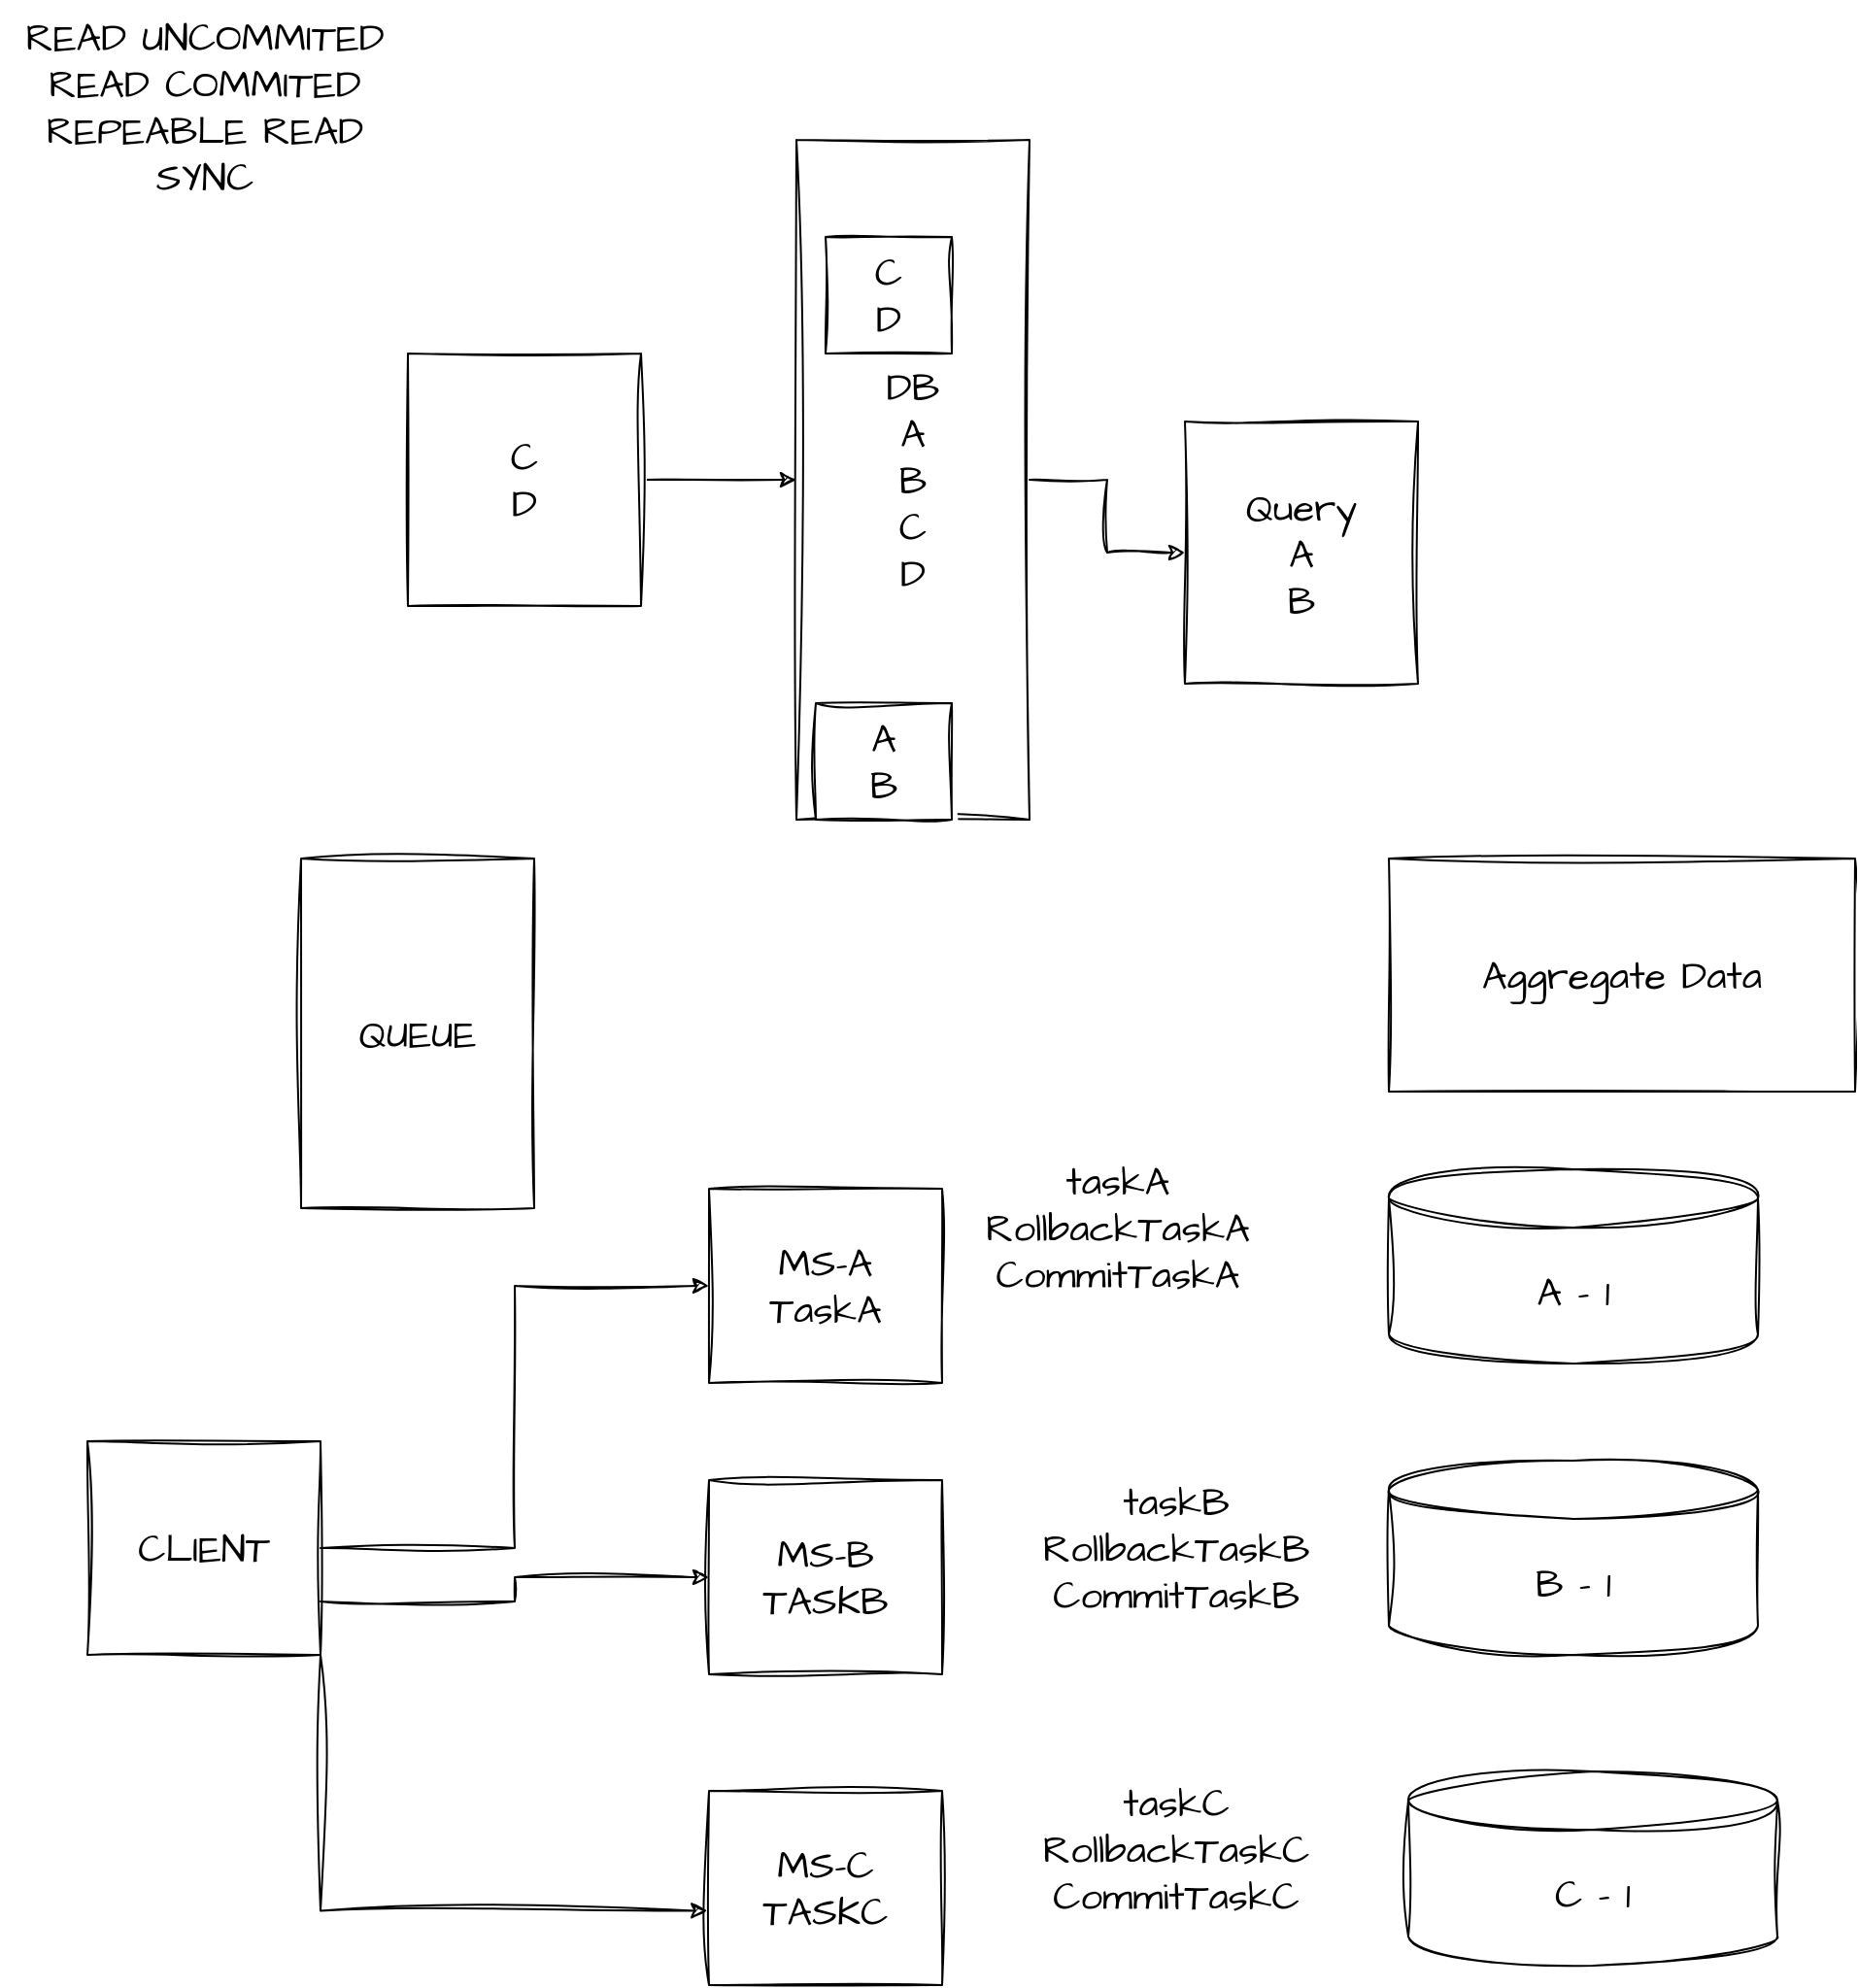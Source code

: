 <mxfile version="22.1.2" type="device">
  <diagram name="Page-1" id="o1WO20un-OOi3odAj9UL">
    <mxGraphModel dx="5845" dy="4130" grid="1" gridSize="10" guides="1" tooltips="1" connect="1" arrows="1" fold="1" page="1" pageScale="1" pageWidth="4681" pageHeight="3300" math="0" shadow="0">
      <root>
        <mxCell id="0" />
        <mxCell id="1" parent="0" />
        <mxCell id="7uccOjwFSfvhtbrGH7Pw-1" value="READ UNCOMMITED&lt;br&gt;READ COMMITED&lt;br&gt;REPEABLE READ&lt;br&gt;SYNC&lt;br&gt;" style="text;html=1;align=center;verticalAlign=middle;resizable=0;points=[];autosize=1;strokeColor=none;fillColor=none;fontSize=20;fontFamily=Architects Daughter;" vertex="1" parent="1">
          <mxGeometry x="-45" y="-2" width="210" height="110" as="geometry" />
        </mxCell>
        <mxCell id="7uccOjwFSfvhtbrGH7Pw-4" value="" style="edgeStyle=orthogonalEdgeStyle;rounded=0;sketch=1;hachureGap=4;jiggle=2;curveFitting=1;orthogonalLoop=1;jettySize=auto;html=1;fontFamily=Architects Daughter;fontSource=https%3A%2F%2Ffonts.googleapis.com%2Fcss%3Ffamily%3DArchitects%2BDaughter;fontSize=16;" edge="1" parent="1" source="7uccOjwFSfvhtbrGH7Pw-2" target="7uccOjwFSfvhtbrGH7Pw-3">
          <mxGeometry relative="1" as="geometry" />
        </mxCell>
        <mxCell id="7uccOjwFSfvhtbrGH7Pw-2" value="C&lt;br&gt;D" style="rounded=0;whiteSpace=wrap;html=1;sketch=1;hachureGap=4;jiggle=2;curveFitting=1;fontFamily=Architects Daughter;fontSource=https%3A%2F%2Ffonts.googleapis.com%2Fcss%3Ffamily%3DArchitects%2BDaughter;fontSize=20;" vertex="1" parent="1">
          <mxGeometry x="165" y="180" width="120" height="130" as="geometry" />
        </mxCell>
        <mxCell id="7uccOjwFSfvhtbrGH7Pw-7" value="" style="edgeStyle=orthogonalEdgeStyle;rounded=0;sketch=1;hachureGap=4;jiggle=2;curveFitting=1;orthogonalLoop=1;jettySize=auto;html=1;fontFamily=Architects Daughter;fontSource=https%3A%2F%2Ffonts.googleapis.com%2Fcss%3Ffamily%3DArchitects%2BDaughter;fontSize=16;" edge="1" parent="1" source="7uccOjwFSfvhtbrGH7Pw-3" target="7uccOjwFSfvhtbrGH7Pw-6">
          <mxGeometry relative="1" as="geometry" />
        </mxCell>
        <mxCell id="7uccOjwFSfvhtbrGH7Pw-3" value="DB&lt;br&gt;A&lt;br&gt;B&lt;br&gt;C&lt;br&gt;D" style="rounded=0;whiteSpace=wrap;html=1;sketch=1;hachureGap=4;jiggle=2;curveFitting=1;fontFamily=Architects Daughter;fontSource=https%3A%2F%2Ffonts.googleapis.com%2Fcss%3Ffamily%3DArchitects%2BDaughter;fontSize=20;" vertex="1" parent="1">
          <mxGeometry x="365" y="70" width="120" height="350" as="geometry" />
        </mxCell>
        <mxCell id="7uccOjwFSfvhtbrGH7Pw-6" value="Query&lt;br&gt;A&lt;br&gt;B&lt;br&gt;" style="whiteSpace=wrap;html=1;fontSize=20;fontFamily=Architects Daughter;rounded=0;sketch=1;hachureGap=4;jiggle=2;curveFitting=1;fontSource=https%3A%2F%2Ffonts.googleapis.com%2Fcss%3Ffamily%3DArchitects%2BDaughter;" vertex="1" parent="1">
          <mxGeometry x="565" y="215" width="120" height="135" as="geometry" />
        </mxCell>
        <mxCell id="7uccOjwFSfvhtbrGH7Pw-8" value="C&lt;br&gt;D" style="rounded=0;whiteSpace=wrap;html=1;sketch=1;hachureGap=4;jiggle=2;curveFitting=1;fontFamily=Architects Daughter;fontSource=https%3A%2F%2Ffonts.googleapis.com%2Fcss%3Ffamily%3DArchitects%2BDaughter;fontSize=20;" vertex="1" parent="1">
          <mxGeometry x="380" y="120" width="65" height="60" as="geometry" />
        </mxCell>
        <mxCell id="7uccOjwFSfvhtbrGH7Pw-9" value="A&lt;br&gt;B" style="rounded=0;whiteSpace=wrap;html=1;sketch=1;hachureGap=4;jiggle=2;curveFitting=1;fontFamily=Architects Daughter;fontSource=https%3A%2F%2Ffonts.googleapis.com%2Fcss%3Ffamily%3DArchitects%2BDaughter;fontSize=20;" vertex="1" parent="1">
          <mxGeometry x="375" y="360" width="70" height="60" as="geometry" />
        </mxCell>
        <mxCell id="7uccOjwFSfvhtbrGH7Pw-10" value="MS-A&lt;br&gt;TaskA" style="rounded=0;whiteSpace=wrap;html=1;sketch=1;hachureGap=4;jiggle=2;curveFitting=1;fontFamily=Architects Daughter;fontSource=https%3A%2F%2Ffonts.googleapis.com%2Fcss%3Ffamily%3DArchitects%2BDaughter;fontSize=20;" vertex="1" parent="1">
          <mxGeometry x="320" y="610" width="120" height="100" as="geometry" />
        </mxCell>
        <mxCell id="7uccOjwFSfvhtbrGH7Pw-11" value="MS-B&lt;br&gt;TASKB" style="rounded=0;whiteSpace=wrap;html=1;sketch=1;hachureGap=4;jiggle=2;curveFitting=1;fontFamily=Architects Daughter;fontSource=https%3A%2F%2Ffonts.googleapis.com%2Fcss%3Ffamily%3DArchitects%2BDaughter;fontSize=20;" vertex="1" parent="1">
          <mxGeometry x="320" y="760" width="120" height="100" as="geometry" />
        </mxCell>
        <mxCell id="7uccOjwFSfvhtbrGH7Pw-12" value="MS-C&lt;br&gt;TASKC" style="rounded=0;whiteSpace=wrap;html=1;sketch=1;hachureGap=4;jiggle=2;curveFitting=1;fontFamily=Architects Daughter;fontSource=https%3A%2F%2Ffonts.googleapis.com%2Fcss%3Ffamily%3DArchitects%2BDaughter;fontSize=20;" vertex="1" parent="1">
          <mxGeometry x="320" y="920" width="120" height="100" as="geometry" />
        </mxCell>
        <mxCell id="7uccOjwFSfvhtbrGH7Pw-14" style="edgeStyle=orthogonalEdgeStyle;rounded=0;sketch=1;hachureGap=4;jiggle=2;curveFitting=1;orthogonalLoop=1;jettySize=auto;html=1;exitX=1;exitY=0.5;exitDx=0;exitDy=0;entryX=0;entryY=0.5;entryDx=0;entryDy=0;fontFamily=Architects Daughter;fontSource=https%3A%2F%2Ffonts.googleapis.com%2Fcss%3Ffamily%3DArchitects%2BDaughter;fontSize=16;" edge="1" parent="1" source="7uccOjwFSfvhtbrGH7Pw-13" target="7uccOjwFSfvhtbrGH7Pw-10">
          <mxGeometry relative="1" as="geometry" />
        </mxCell>
        <mxCell id="7uccOjwFSfvhtbrGH7Pw-15" style="edgeStyle=orthogonalEdgeStyle;rounded=0;sketch=1;hachureGap=4;jiggle=2;curveFitting=1;orthogonalLoop=1;jettySize=auto;html=1;exitX=1;exitY=0.75;exitDx=0;exitDy=0;entryX=0;entryY=0.5;entryDx=0;entryDy=0;fontFamily=Architects Daughter;fontSource=https%3A%2F%2Ffonts.googleapis.com%2Fcss%3Ffamily%3DArchitects%2BDaughter;fontSize=16;" edge="1" parent="1" source="7uccOjwFSfvhtbrGH7Pw-13" target="7uccOjwFSfvhtbrGH7Pw-11">
          <mxGeometry relative="1" as="geometry" />
        </mxCell>
        <mxCell id="7uccOjwFSfvhtbrGH7Pw-13" value="CLIENT" style="rounded=0;whiteSpace=wrap;html=1;sketch=1;hachureGap=4;jiggle=2;curveFitting=1;fontFamily=Architects Daughter;fontSource=https%3A%2F%2Ffonts.googleapis.com%2Fcss%3Ffamily%3DArchitects%2BDaughter;fontSize=20;" vertex="1" parent="1">
          <mxGeometry y="740" width="120" height="110" as="geometry" />
        </mxCell>
        <mxCell id="7uccOjwFSfvhtbrGH7Pw-16" style="edgeStyle=orthogonalEdgeStyle;rounded=0;sketch=1;hachureGap=4;jiggle=2;curveFitting=1;orthogonalLoop=1;jettySize=auto;html=1;exitX=1;exitY=1;exitDx=0;exitDy=0;entryX=-0.007;entryY=0.617;entryDx=0;entryDy=0;entryPerimeter=0;fontFamily=Architects Daughter;fontSource=https%3A%2F%2Ffonts.googleapis.com%2Fcss%3Ffamily%3DArchitects%2BDaughter;fontSize=16;" edge="1" parent="1" source="7uccOjwFSfvhtbrGH7Pw-13" target="7uccOjwFSfvhtbrGH7Pw-12">
          <mxGeometry relative="1" as="geometry" />
        </mxCell>
        <mxCell id="7uccOjwFSfvhtbrGH7Pw-17" value="taskA&lt;br&gt;RollbackTaskA&lt;br&gt;CommitTaskA" style="text;html=1;align=center;verticalAlign=middle;resizable=0;points=[];autosize=1;strokeColor=none;fillColor=none;fontSize=20;fontFamily=Architects Daughter;" vertex="1" parent="1">
          <mxGeometry x="450" y="585" width="160" height="90" as="geometry" />
        </mxCell>
        <mxCell id="7uccOjwFSfvhtbrGH7Pw-18" value="taskB&lt;br&gt;RollbackTaskB&lt;br&gt;CommitTaskB" style="text;html=1;align=center;verticalAlign=middle;resizable=0;points=[];autosize=1;strokeColor=none;fillColor=none;fontSize=20;fontFamily=Architects Daughter;" vertex="1" parent="1">
          <mxGeometry x="480" y="750" width="160" height="90" as="geometry" />
        </mxCell>
        <mxCell id="7uccOjwFSfvhtbrGH7Pw-19" value="taskC&lt;br&gt;RollbackTaskC&lt;br&gt;CommitTaskC" style="text;html=1;align=center;verticalAlign=middle;resizable=0;points=[];autosize=1;strokeColor=none;fillColor=none;fontSize=20;fontFamily=Architects Daughter;" vertex="1" parent="1">
          <mxGeometry x="480" y="905" width="160" height="90" as="geometry" />
        </mxCell>
        <mxCell id="7uccOjwFSfvhtbrGH7Pw-20" value="A - 1" style="shape=cylinder3;whiteSpace=wrap;html=1;boundedLbl=1;backgroundOutline=1;size=15;sketch=1;hachureGap=4;jiggle=2;curveFitting=1;fontFamily=Architects Daughter;fontSource=https%3A%2F%2Ffonts.googleapis.com%2Fcss%3Ffamily%3DArchitects%2BDaughter;fontSize=20;" vertex="1" parent="1">
          <mxGeometry x="670" y="600" width="190" height="100" as="geometry" />
        </mxCell>
        <mxCell id="7uccOjwFSfvhtbrGH7Pw-21" value="B - 1" style="shape=cylinder3;whiteSpace=wrap;html=1;boundedLbl=1;backgroundOutline=1;size=15;sketch=1;hachureGap=4;jiggle=2;curveFitting=1;fontFamily=Architects Daughter;fontSource=https%3A%2F%2Ffonts.googleapis.com%2Fcss%3Ffamily%3DArchitects%2BDaughter;fontSize=20;" vertex="1" parent="1">
          <mxGeometry x="670" y="750" width="190" height="100" as="geometry" />
        </mxCell>
        <mxCell id="7uccOjwFSfvhtbrGH7Pw-22" value="C - 1" style="shape=cylinder3;whiteSpace=wrap;html=1;boundedLbl=1;backgroundOutline=1;size=15;sketch=1;hachureGap=4;jiggle=2;curveFitting=1;fontFamily=Architects Daughter;fontSource=https%3A%2F%2Ffonts.googleapis.com%2Fcss%3Ffamily%3DArchitects%2BDaughter;fontSize=20;" vertex="1" parent="1">
          <mxGeometry x="680" y="910" width="190" height="100" as="geometry" />
        </mxCell>
        <mxCell id="7uccOjwFSfvhtbrGH7Pw-23" value="Aggregate Data" style="rounded=0;whiteSpace=wrap;html=1;sketch=1;hachureGap=4;jiggle=2;curveFitting=1;fontFamily=Architects Daughter;fontSource=https%3A%2F%2Ffonts.googleapis.com%2Fcss%3Ffamily%3DArchitects%2BDaughter;fontSize=20;" vertex="1" parent="1">
          <mxGeometry x="670" y="440" width="240" height="120" as="geometry" />
        </mxCell>
        <mxCell id="7uccOjwFSfvhtbrGH7Pw-24" value="QUEUE" style="rounded=0;whiteSpace=wrap;html=1;sketch=1;hachureGap=4;jiggle=2;curveFitting=1;fontFamily=Architects Daughter;fontSource=https%3A%2F%2Ffonts.googleapis.com%2Fcss%3Ffamily%3DArchitects%2BDaughter;fontSize=20;" vertex="1" parent="1">
          <mxGeometry x="110" y="440" width="120" height="180" as="geometry" />
        </mxCell>
      </root>
    </mxGraphModel>
  </diagram>
</mxfile>
